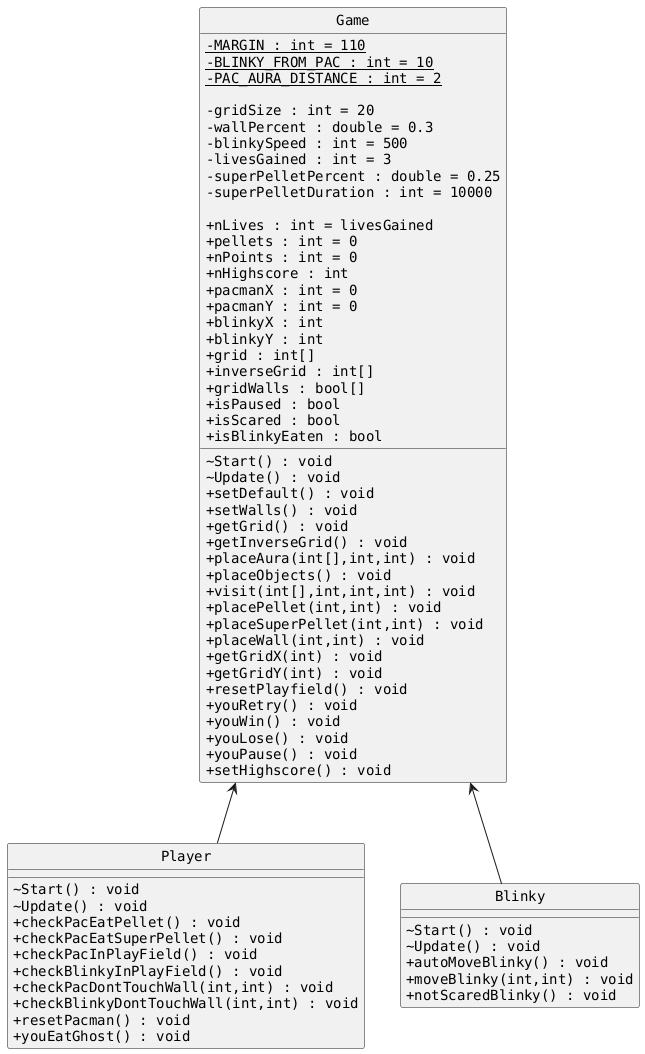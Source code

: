 @startuml
hide circle
skinparam defaultFontName Monospaced
skinparam monochrome true
skinparam classAttributeIconSize 0


	class Game {
		<u>-MARGIN : int = 110
		<u>-BLINKY_FROM_PAC : int = 10
		<u>-PAC_AURA_DISTANCE : int = 2
		
		-gridSize : int = 20
		-wallPercent : double = 0.3
		-blinkySpeed : int = 500
		-livesGained : int = 3
		-superPelletPercent : double = 0.25
		-superPelletDuration : int = 10000
		
		+nLives : int = livesGained
		+pellets : int = 0
		+nPoints : int = 0
		+nHighscore : int
		+pacmanX : int = 0
		+pacmanY : int = 0
		+blinkyX : int
		+blinkyY : int
		+grid : int[]
		+inverseGrid : int[]
		+gridWalls : bool[]
		+isPaused : bool
		+isScared : bool
		+isBlinkyEaten : bool	
		
		~Start() : void
		~Update() : void
		+setDefault() : void
		+setWalls() : void
		+getGrid() : void
		+getInverseGrid() : void
		+placeAura(int[],int,int) : void
		+placeObjects() : void
		+visit(int[],int,int,int) : void
		+placePellet(int,int) : void
		+placeSuperPellet(int,int) : void
		+placeWall(int,int) : void
		+getGridX(int) : void
		+getGridY(int) : void
		+resetPlayfield() : void
		+youRetry() : void
		+youWin() : void
		+youLose() : void
		+youPause() : void
		+setHighscore() : void
	}
	
	
	class Player {
		~Start() : void
		~Update() : void
		+checkPacEatPellet() : void
		+checkPacEatSuperPellet() : void
		+checkPacInPlayField() : void
		+checkBlinkyInPlayField() : void
		+checkPacDontTouchWall(int,int) : void
		+checkBlinkyDontTouchWall(int,int) : void
		+resetPacman() : void
		+youEatGhost() : void
	}
	
	class Blinky {
		~Start() : void
		~Update() : void
		+autoMoveBlinky() : void
		+moveBlinky(int,int) : void
		+notScaredBlinky() : void
	}
		
	Game<--Player
	Game<--Blinky
	

@enduml